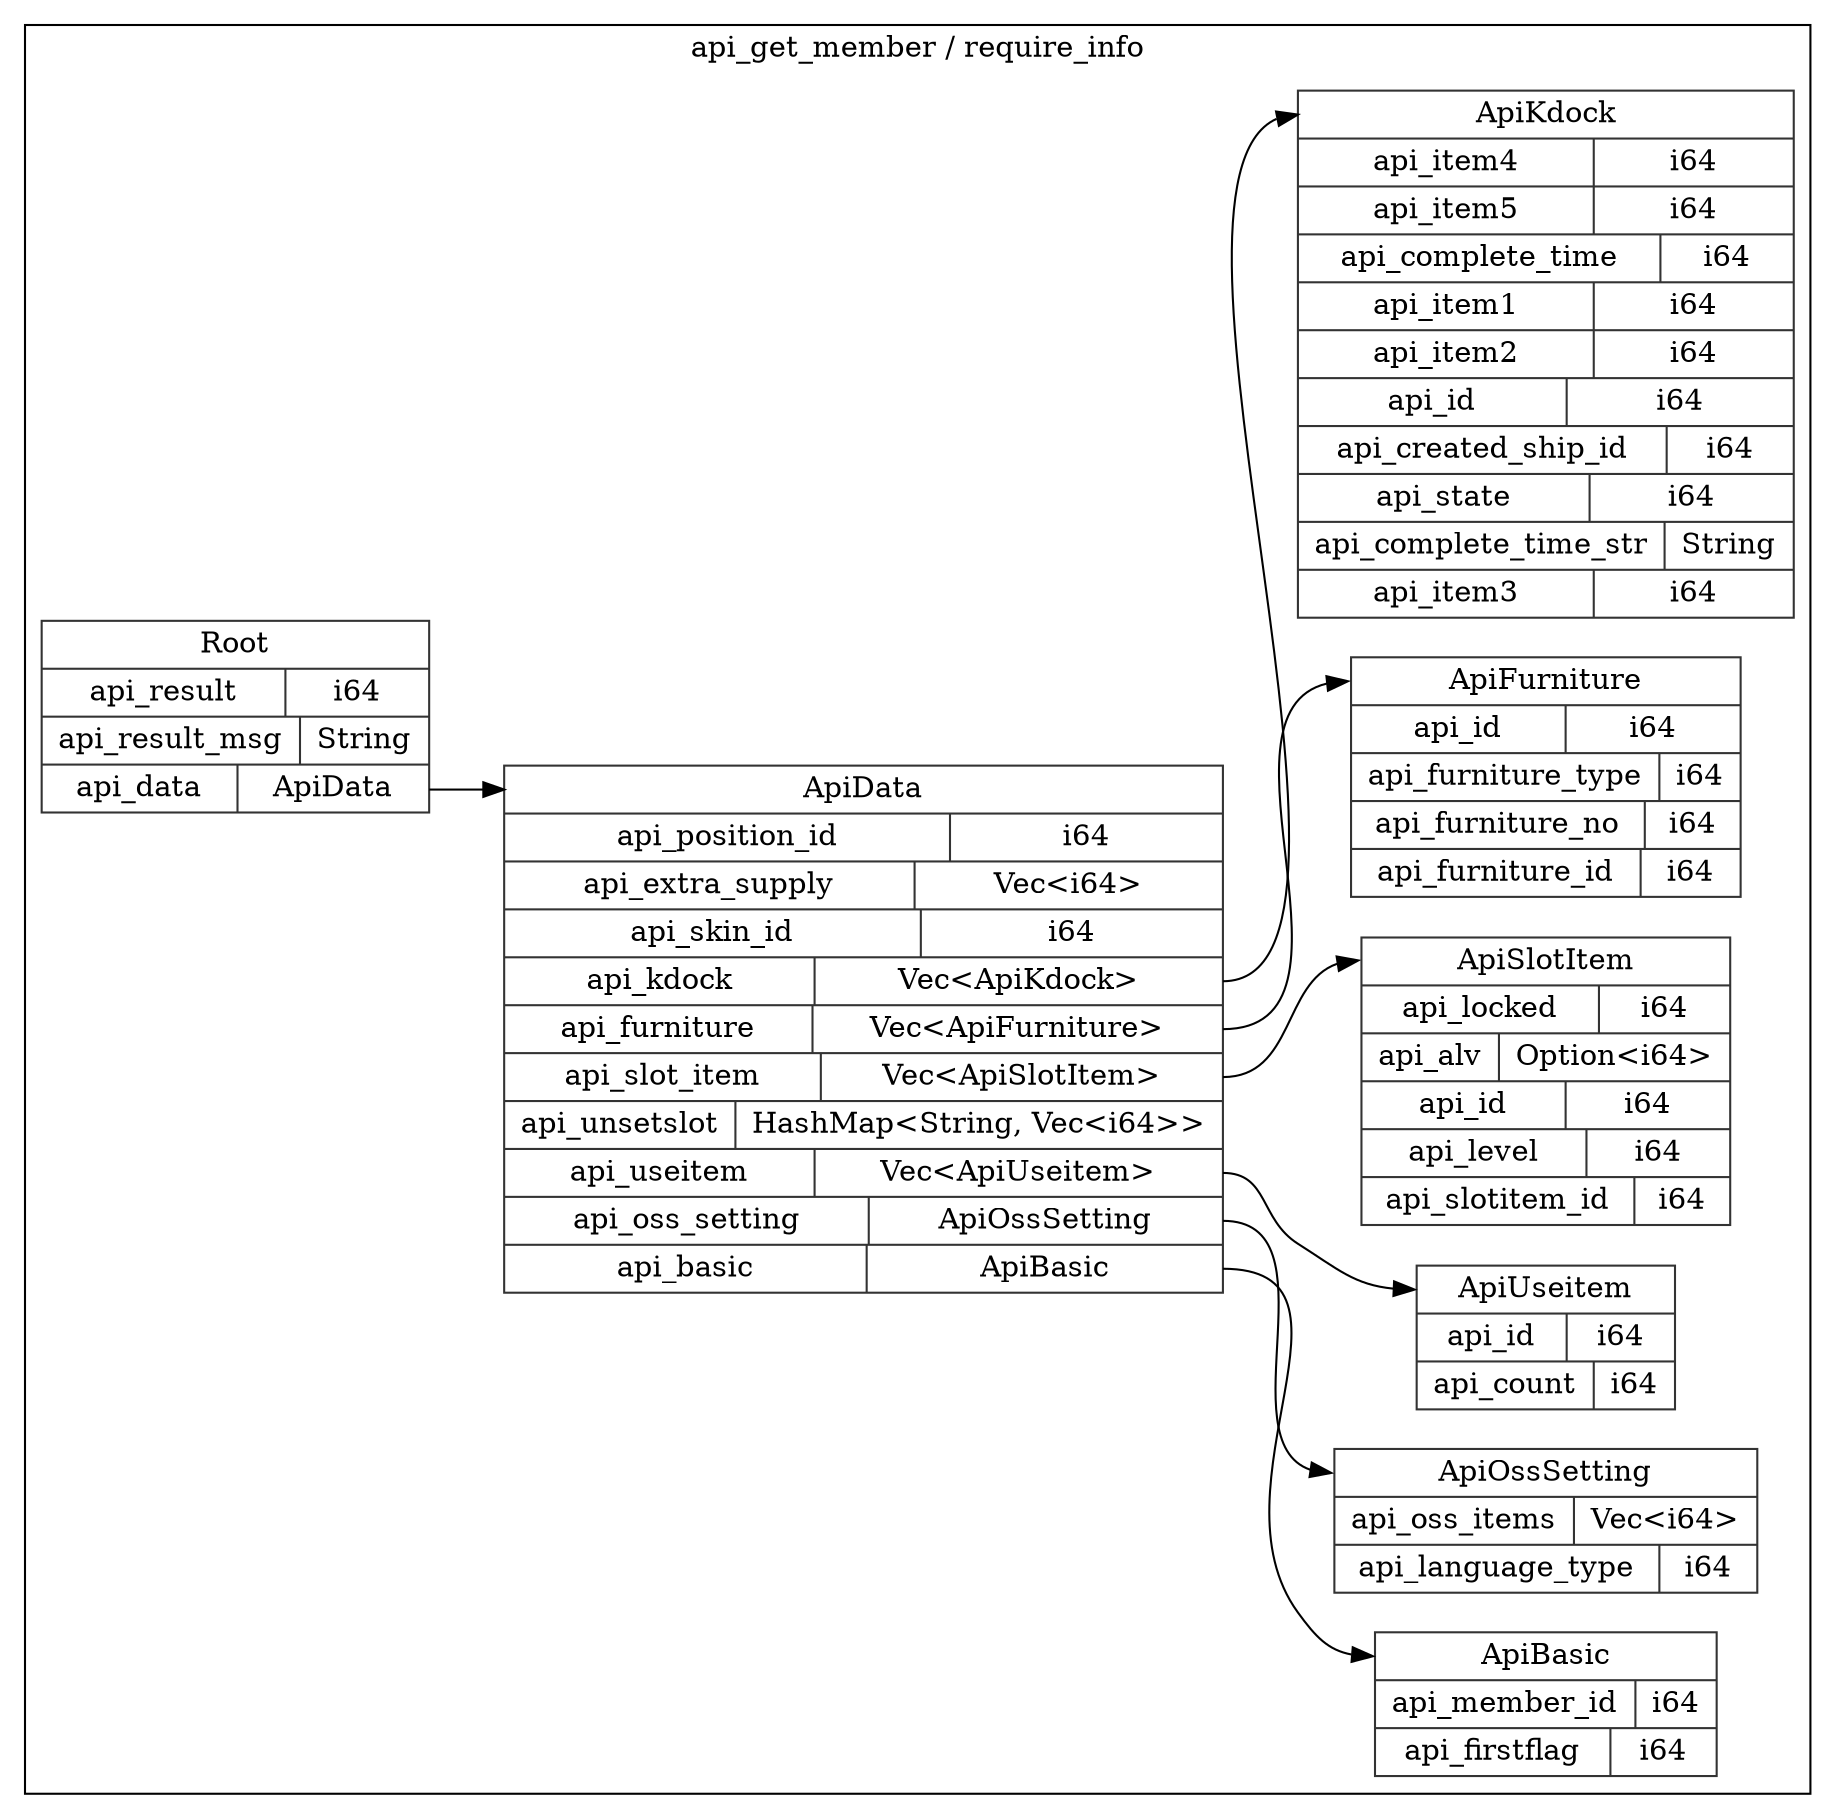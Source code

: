digraph {
  rankdir=LR;
  subgraph cluster_0 {
    label="api_get_member / require_info";
    node [style="filled", color=white, style="solid", color=gray20];
    api_get_member__require_info__ApiBasic [label="<ApiBasic> ApiBasic  | { api_member_id | <api_member_id> i64 } | { api_firstflag | <api_firstflag> i64 }", shape=record];
    api_get_member__require_info__ApiKdock [label="<ApiKdock> ApiKdock  | { api_item4 | <api_item4> i64 } | { api_item5 | <api_item5> i64 } | { api_complete_time | <api_complete_time> i64 } | { api_item1 | <api_item1> i64 } | { api_item2 | <api_item2> i64 } | { api_id | <api_id> i64 } | { api_created_ship_id | <api_created_ship_id> i64 } | { api_state | <api_state> i64 } | { api_complete_time_str | <api_complete_time_str> String } | { api_item3 | <api_item3> i64 }", shape=record];
    api_get_member__require_info__ApiData [label="<ApiData> ApiData  | { api_position_id | <api_position_id> i64 } | { api_extra_supply | <api_extra_supply> Vec\<i64\> } | { api_skin_id | <api_skin_id> i64 } | { api_kdock | <api_kdock> Vec\<ApiKdock\> } | { api_furniture | <api_furniture> Vec\<ApiFurniture\> } | { api_slot_item | <api_slot_item> Vec\<ApiSlotItem\> } | { api_unsetslot | <api_unsetslot> HashMap\<String, Vec\<i64\>\> } | { api_useitem | <api_useitem> Vec\<ApiUseitem\> } | { api_oss_setting | <api_oss_setting> ApiOssSetting } | { api_basic | <api_basic> ApiBasic }", shape=record];
    api_get_member__require_info__ApiData:api_kdock:e -> api_get_member__require_info__ApiKdock:ApiKdock:w;
    api_get_member__require_info__ApiFurniture;
    api_get_member__require_info__ApiData:api_furniture:e -> api_get_member__require_info__ApiFurniture:ApiFurniture:w;
    api_get_member__require_info__ApiSlotItem;
    api_get_member__require_info__ApiData:api_slot_item:e -> api_get_member__require_info__ApiSlotItem:ApiSlotItem:w;
    api_get_member__require_info__ApiUseitem;
    api_get_member__require_info__ApiData:api_useitem:e -> api_get_member__require_info__ApiUseitem:ApiUseitem:w;
    api_get_member__require_info__ApiOssSetting;
    api_get_member__require_info__ApiData:api_oss_setting:e -> api_get_member__require_info__ApiOssSetting:ApiOssSetting:w;
    api_get_member__require_info__ApiData:api_basic:e -> api_get_member__require_info__ApiBasic:ApiBasic:w;
    api_get_member__require_info__ApiFurniture [label="<ApiFurniture> ApiFurniture  | { api_id | <api_id> i64 } | { api_furniture_type | <api_furniture_type> i64 } | { api_furniture_no | <api_furniture_no> i64 } | { api_furniture_id | <api_furniture_id> i64 }", shape=record];
    api_get_member__require_info__Root [label="<Root> Root  | { api_result | <api_result> i64 } | { api_result_msg | <api_result_msg> String } | { api_data | <api_data> ApiData }", shape=record];
    api_get_member__require_info__Root:api_data:e -> api_get_member__require_info__ApiData:ApiData:w;
    api_get_member__require_info__ApiUseitem [label="<ApiUseitem> ApiUseitem  | { api_id | <api_id> i64 } | { api_count | <api_count> i64 }", shape=record];
    api_get_member__require_info__ApiOssSetting [label="<ApiOssSetting> ApiOssSetting  | { api_oss_items | <api_oss_items> Vec\<i64\> } | { api_language_type | <api_language_type> i64 }", shape=record];
    api_get_member__require_info__ApiSlotItem [label="<ApiSlotItem> ApiSlotItem  | { api_locked | <api_locked> i64 } | { api_alv | <api_alv> Option\<i64\> } | { api_id | <api_id> i64 } | { api_level | <api_level> i64 } | { api_slotitem_id | <api_slotitem_id> i64 }", shape=record];
  }
}
